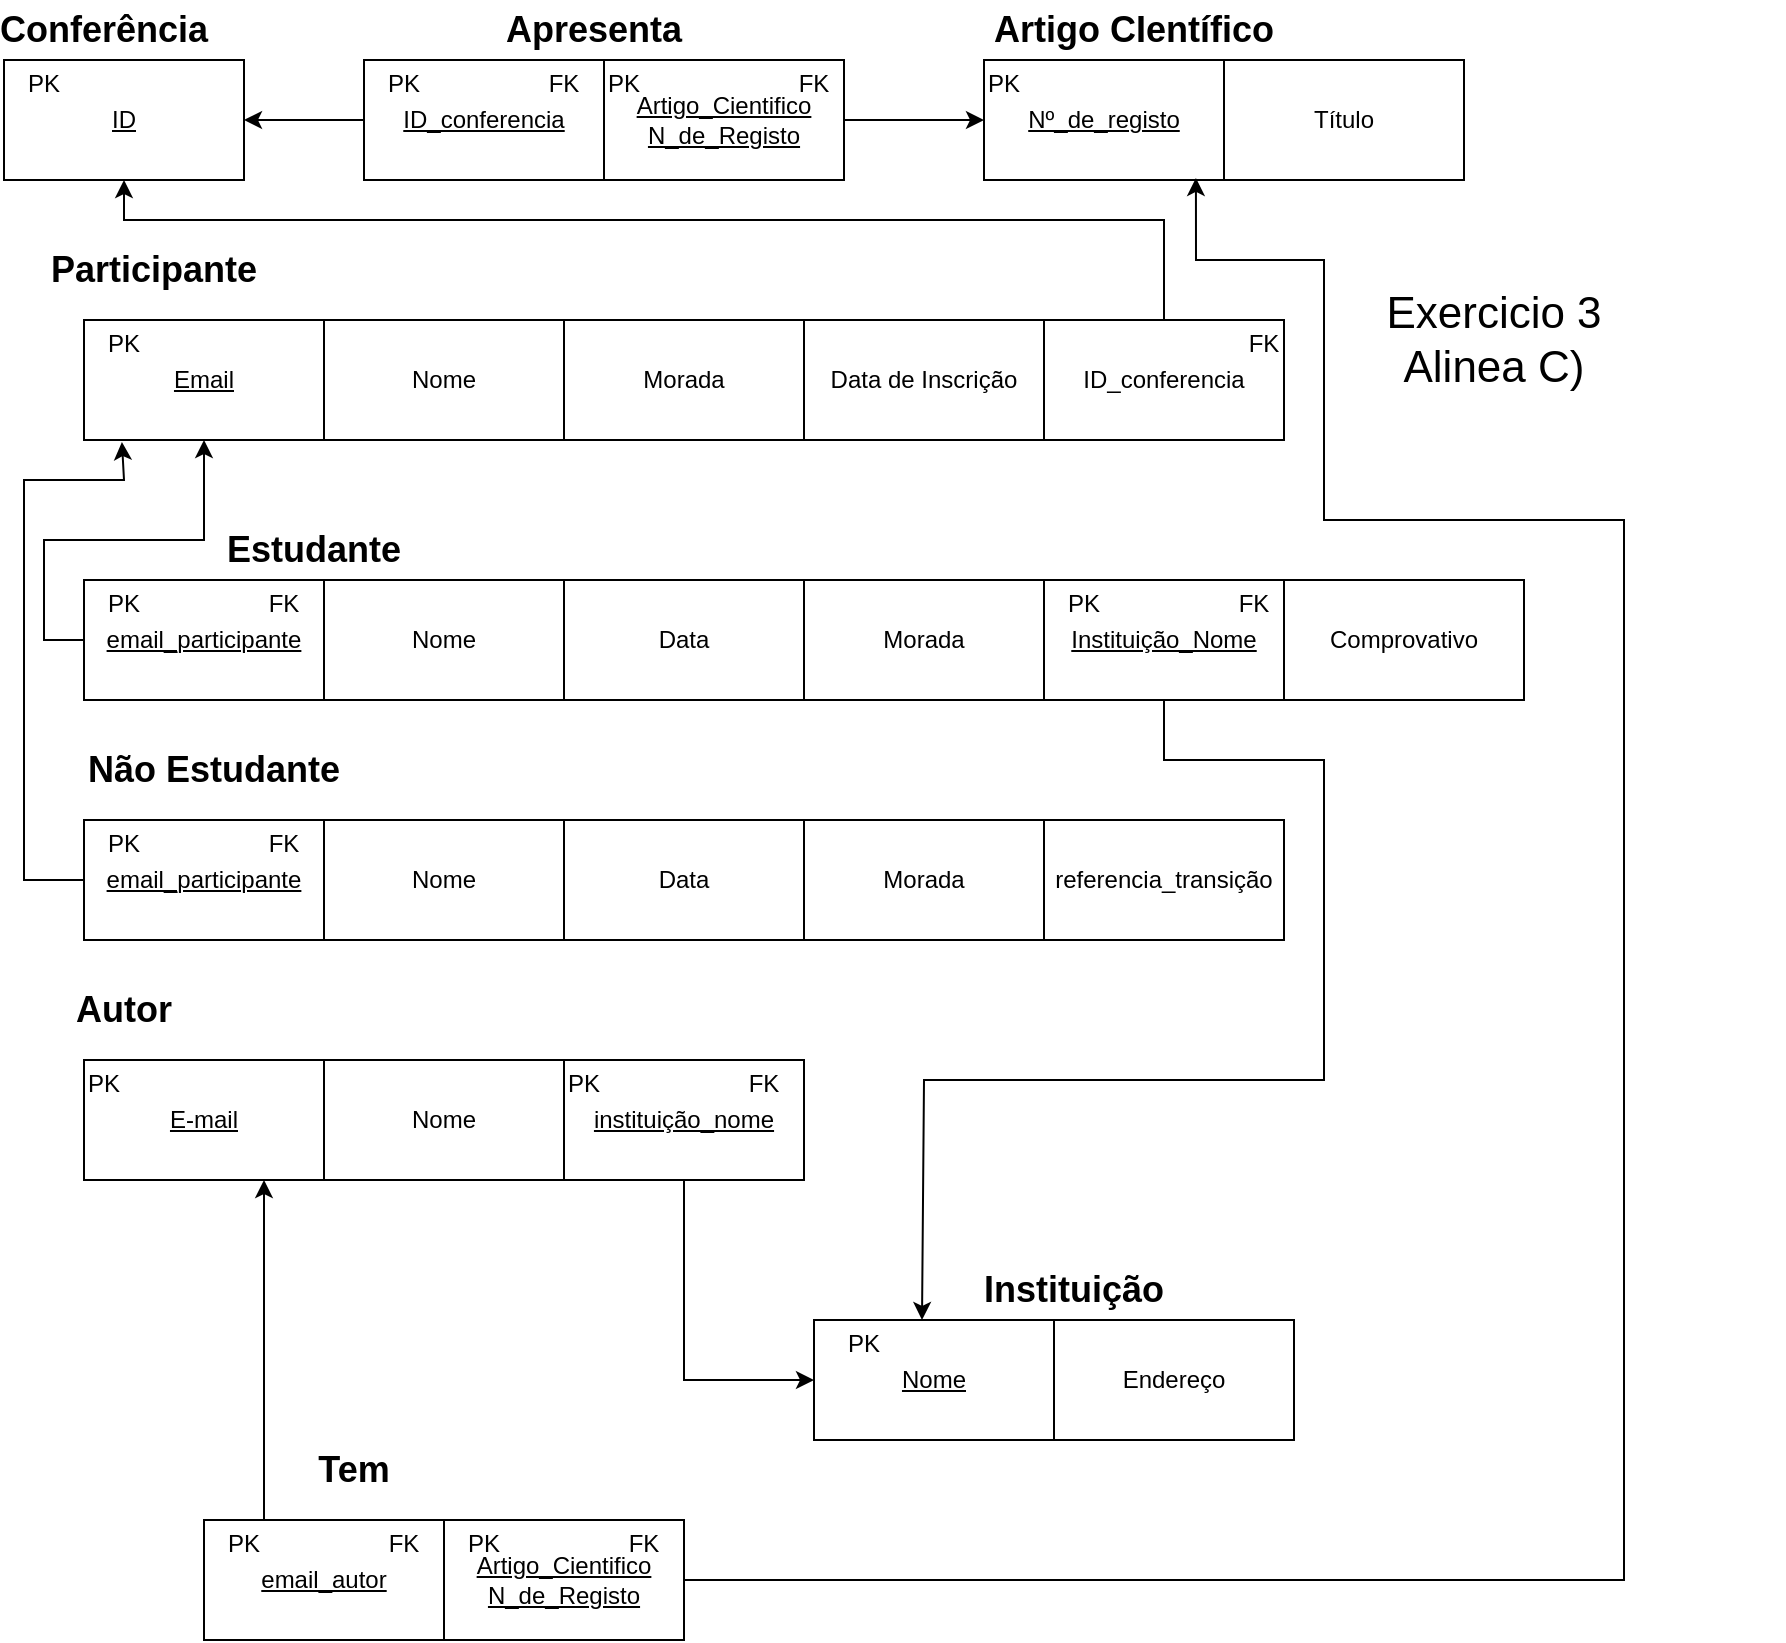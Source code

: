 <mxfile version="21.0.6" type="device"><diagram id="9Ki71bRwHJQ6pp1z6BWX" name="Page-1"><mxGraphModel dx="1674" dy="731" grid="1" gridSize="10" guides="1" tooltips="1" connect="1" arrows="1" fold="1" page="1" pageScale="1" pageWidth="850" pageHeight="1100" math="0" shadow="0"><root><mxCell id="0"/><mxCell id="1" parent="0"/><mxCell id="_zOWIIXNjPULaWmWZVk0-1" value="&lt;u&gt;Email&lt;/u&gt;" style="rounded=0;whiteSpace=wrap;html=1;" parent="1" vertex="1"><mxGeometry x="60" y="180" width="120" height="60" as="geometry"/></mxCell><mxCell id="_zOWIIXNjPULaWmWZVk0-2" value="Data de Inscrição" style="rounded=0;whiteSpace=wrap;html=1;" parent="1" vertex="1"><mxGeometry x="420" y="180" width="120" height="60" as="geometry"/></mxCell><mxCell id="_zOWIIXNjPULaWmWZVk0-3" value="Participante" style="text;html=1;strokeColor=none;fillColor=none;align=center;verticalAlign=middle;whiteSpace=wrap;rounded=0;fontSize=18;fontStyle=1" parent="1" vertex="1"><mxGeometry x="60" y="140" width="70" height="30" as="geometry"/></mxCell><mxCell id="_zOWIIXNjPULaWmWZVk0-4" value="Morada" style="rounded=0;whiteSpace=wrap;html=1;" parent="1" vertex="1"><mxGeometry x="300" y="180" width="120" height="60" as="geometry"/></mxCell><mxCell id="_zOWIIXNjPULaWmWZVk0-5" value="Nome" style="rounded=0;whiteSpace=wrap;html=1;" parent="1" vertex="1"><mxGeometry x="180" y="180" width="120" height="60" as="geometry"/></mxCell><mxCell id="_zOWIIXNjPULaWmWZVk0-7" value="&lt;u&gt;email_participante&lt;/u&gt;" style="rounded=0;whiteSpace=wrap;html=1;" parent="1" vertex="1"><mxGeometry x="60" y="430" width="120" height="60" as="geometry"/></mxCell><mxCell id="_zOWIIXNjPULaWmWZVk0-8" value="Data" style="rounded=0;whiteSpace=wrap;html=1;" parent="1" vertex="1"><mxGeometry x="300" y="430" width="120" height="60" as="geometry"/></mxCell><mxCell id="_zOWIIXNjPULaWmWZVk0-9" value="Estudante" style="text;html=1;strokeColor=none;fillColor=none;align=center;verticalAlign=middle;whiteSpace=wrap;rounded=0;fontSize=18;fontStyle=1" parent="1" vertex="1"><mxGeometry x="140" y="280" width="70" height="30" as="geometry"/></mxCell><mxCell id="_zOWIIXNjPULaWmWZVk0-10" value="Morada" style="rounded=0;whiteSpace=wrap;html=1;" parent="1" vertex="1"><mxGeometry x="420" y="430" width="120" height="60" as="geometry"/></mxCell><mxCell id="_zOWIIXNjPULaWmWZVk0-11" value="Nome" style="rounded=0;whiteSpace=wrap;html=1;" parent="1" vertex="1"><mxGeometry x="180" y="430" width="120" height="60" as="geometry"/></mxCell><mxCell id="_zOWIIXNjPULaWmWZVk0-12" value="&lt;u&gt;email_participante&lt;/u&gt;" style="rounded=0;whiteSpace=wrap;html=1;" parent="1" vertex="1"><mxGeometry x="60" y="310" width="120" height="60" as="geometry"/></mxCell><mxCell id="_zOWIIXNjPULaWmWZVk0-13" value="Data" style="rounded=0;whiteSpace=wrap;html=1;" parent="1" vertex="1"><mxGeometry x="300" y="310" width="120" height="60" as="geometry"/></mxCell><mxCell id="_zOWIIXNjPULaWmWZVk0-14" value="Não Estudante" style="text;html=1;strokeColor=none;fillColor=none;align=center;verticalAlign=middle;whiteSpace=wrap;rounded=0;fontSize=18;fontStyle=1" parent="1" vertex="1"><mxGeometry x="55" y="390" width="140" height="30" as="geometry"/></mxCell><mxCell id="_zOWIIXNjPULaWmWZVk0-15" value="Morada" style="rounded=0;whiteSpace=wrap;html=1;" parent="1" vertex="1"><mxGeometry x="420" y="310" width="120" height="60" as="geometry"/></mxCell><mxCell id="_zOWIIXNjPULaWmWZVk0-16" value="Nome" style="rounded=0;whiteSpace=wrap;html=1;" parent="1" vertex="1"><mxGeometry x="180" y="310" width="120" height="60" as="geometry"/></mxCell><mxCell id="_zOWIIXNjPULaWmWZVk0-17" value="referencia_transição" style="rounded=0;whiteSpace=wrap;html=1;" parent="1" vertex="1"><mxGeometry x="540" y="430" width="120" height="60" as="geometry"/></mxCell><mxCell id="_zOWIIXNjPULaWmWZVk0-25" value="&lt;u&gt;Nome&lt;/u&gt;" style="rounded=0;whiteSpace=wrap;html=1;" parent="1" vertex="1"><mxGeometry x="425" y="680" width="120" height="60" as="geometry"/></mxCell><mxCell id="_zOWIIXNjPULaWmWZVk0-26" value="Endereço" style="rounded=0;whiteSpace=wrap;html=1;" parent="1" vertex="1"><mxGeometry x="545" y="680" width="120" height="60" as="geometry"/></mxCell><mxCell id="_zOWIIXNjPULaWmWZVk0-27" value="Instituição" style="text;html=1;strokeColor=none;fillColor=none;align=center;verticalAlign=middle;whiteSpace=wrap;rounded=0;fontSize=18;fontStyle=1" parent="1" vertex="1"><mxGeometry x="520" y="650" width="70" height="30" as="geometry"/></mxCell><mxCell id="_zOWIIXNjPULaWmWZVk0-30" value="&lt;u&gt;E-mail&lt;/u&gt;" style="rounded=0;whiteSpace=wrap;html=1;" parent="1" vertex="1"><mxGeometry x="60" y="550" width="120" height="60" as="geometry"/></mxCell><mxCell id="_zOWIIXNjPULaWmWZVk0-31" value="Nome" style="rounded=0;whiteSpace=wrap;html=1;" parent="1" vertex="1"><mxGeometry x="180" y="550" width="120" height="60" as="geometry"/></mxCell><mxCell id="_zOWIIXNjPULaWmWZVk0-32" value="Autor" style="text;html=1;strokeColor=none;fillColor=none;align=center;verticalAlign=middle;whiteSpace=wrap;rounded=0;fontSize=18;fontStyle=1" parent="1" vertex="1"><mxGeometry x="55" y="510" width="50" height="30" as="geometry"/></mxCell><mxCell id="_zOWIIXNjPULaWmWZVk0-37" value="&lt;u&gt;Instituição_Nome&lt;/u&gt;" style="rounded=0;whiteSpace=wrap;html=1;" parent="1" vertex="1"><mxGeometry x="540" y="310" width="120" height="60" as="geometry"/></mxCell><mxCell id="_zOWIIXNjPULaWmWZVk0-43" value="&lt;u&gt;instituição_nome&lt;/u&gt;" style="rounded=0;whiteSpace=wrap;html=1;" parent="1" vertex="1"><mxGeometry x="300" y="550" width="120" height="60" as="geometry"/></mxCell><mxCell id="_zOWIIXNjPULaWmWZVk0-46" value="&lt;u&gt;email_autor&lt;/u&gt;" style="rounded=0;whiteSpace=wrap;html=1;" parent="1" vertex="1"><mxGeometry x="120" y="780" width="120" height="60" as="geometry"/></mxCell><mxCell id="_zOWIIXNjPULaWmWZVk0-47" value="&lt;u&gt;Artigo_Cientifico&lt;br&gt;N_de_Registo&lt;/u&gt;" style="rounded=0;whiteSpace=wrap;html=1;" parent="1" vertex="1"><mxGeometry x="240" y="780" width="120" height="60" as="geometry"/></mxCell><mxCell id="_zOWIIXNjPULaWmWZVk0-48" value="Tem" style="text;html=1;strokeColor=none;fillColor=none;align=center;verticalAlign=middle;whiteSpace=wrap;rounded=0;fontSize=18;fontStyle=1" parent="1" vertex="1"><mxGeometry x="170" y="740" width="50" height="30" as="geometry"/></mxCell><mxCell id="_zOWIIXNjPULaWmWZVk0-50" value="&lt;u&gt;Nº_de_registo&lt;/u&gt;" style="rounded=0;whiteSpace=wrap;html=1;" parent="1" vertex="1"><mxGeometry x="510" y="50" width="120" height="60" as="geometry"/></mxCell><mxCell id="_zOWIIXNjPULaWmWZVk0-51" value="Título" style="rounded=0;whiteSpace=wrap;html=1;" parent="1" vertex="1"><mxGeometry x="630" y="50" width="120" height="60" as="geometry"/></mxCell><mxCell id="_zOWIIXNjPULaWmWZVk0-52" value="Artigo CIentífico" style="text;html=1;strokeColor=none;fillColor=none;align=center;verticalAlign=middle;whiteSpace=wrap;rounded=0;fontSize=18;fontStyle=1" parent="1" vertex="1"><mxGeometry x="510" y="20" width="150" height="30" as="geometry"/></mxCell><mxCell id="4U42fmnDz2Z8lVxohT5o-3" value="Conferência" style="text;html=1;strokeColor=none;fillColor=none;align=center;verticalAlign=middle;whiteSpace=wrap;rounded=0;fontSize=18;fontStyle=1" parent="1" vertex="1"><mxGeometry x="35" y="20" width="70" height="30" as="geometry"/></mxCell><mxCell id="4U42fmnDz2Z8lVxohT5o-4" value="&lt;font style=&quot;font-size: 12px&quot;&gt;PK&lt;/font&gt;" style="text;html=1;strokeColor=none;fillColor=none;align=center;verticalAlign=middle;whiteSpace=wrap;rounded=0;fontSize=18;" parent="1" vertex="1"><mxGeometry x="60" y="180" width="40" height="20" as="geometry"/></mxCell><mxCell id="4U42fmnDz2Z8lVxohT5o-10" value="&lt;font style=&quot;font-size: 12px&quot;&gt;PK&lt;/font&gt;" style="text;html=1;strokeColor=none;fillColor=none;align=center;verticalAlign=middle;whiteSpace=wrap;rounded=0;fontSize=18;" parent="1" vertex="1"><mxGeometry x="60" y="310" width="40" height="20" as="geometry"/></mxCell><mxCell id="4U42fmnDz2Z8lVxohT5o-11" value="&lt;font style=&quot;font-size: 12px&quot;&gt;FK&lt;/font&gt;" style="text;html=1;strokeColor=none;fillColor=none;align=center;verticalAlign=middle;whiteSpace=wrap;rounded=0;fontSize=18;" parent="1" vertex="1"><mxGeometry x="140" y="310" width="40" height="20" as="geometry"/></mxCell><mxCell id="4U42fmnDz2Z8lVxohT5o-12" value="&lt;font style=&quot;font-size: 12px&quot;&gt;PK&lt;/font&gt;" style="text;html=1;strokeColor=none;fillColor=none;align=center;verticalAlign=middle;whiteSpace=wrap;rounded=0;fontSize=18;" parent="1" vertex="1"><mxGeometry x="60" y="430" width="40" height="20" as="geometry"/></mxCell><mxCell id="4U42fmnDz2Z8lVxohT5o-13" value="&lt;font style=&quot;font-size: 12px&quot;&gt;FK&lt;/font&gt;" style="text;html=1;strokeColor=none;fillColor=none;align=center;verticalAlign=middle;whiteSpace=wrap;rounded=0;fontSize=18;" parent="1" vertex="1"><mxGeometry x="140" y="430" width="40" height="20" as="geometry"/></mxCell><mxCell id="4U42fmnDz2Z8lVxohT5o-15" value="&lt;font style=&quot;font-size: 12px&quot;&gt;PK&lt;/font&gt;" style="text;html=1;strokeColor=none;fillColor=none;align=center;verticalAlign=middle;whiteSpace=wrap;rounded=0;fontSize=18;" parent="1" vertex="1"><mxGeometry x="50" y="550" width="40" height="20" as="geometry"/></mxCell><mxCell id="4U42fmnDz2Z8lVxohT5o-17" value="&lt;font style=&quot;font-size: 12px&quot;&gt;PK&lt;/font&gt;" style="text;html=1;strokeColor=none;fillColor=none;align=center;verticalAlign=middle;whiteSpace=wrap;rounded=0;fontSize=18;" parent="1" vertex="1"><mxGeometry x="430" y="680" width="40" height="20" as="geometry"/></mxCell><mxCell id="4U42fmnDz2Z8lVxohT5o-19" value="&lt;font style=&quot;font-size: 12px&quot;&gt;PK&lt;/font&gt;" style="text;html=1;strokeColor=none;fillColor=none;align=center;verticalAlign=middle;whiteSpace=wrap;rounded=0;fontSize=18;" parent="1" vertex="1"><mxGeometry x="290" y="550" width="40" height="20" as="geometry"/></mxCell><mxCell id="4U42fmnDz2Z8lVxohT5o-20" value="&lt;font style=&quot;font-size: 12px&quot;&gt;FK&lt;/font&gt;" style="text;html=1;strokeColor=none;fillColor=none;align=center;verticalAlign=middle;whiteSpace=wrap;rounded=0;fontSize=18;" parent="1" vertex="1"><mxGeometry x="380" y="550" width="40" height="20" as="geometry"/></mxCell><mxCell id="4U42fmnDz2Z8lVxohT5o-21" value="&lt;u&gt;ID&lt;/u&gt;" style="rounded=0;whiteSpace=wrap;html=1;" parent="1" vertex="1"><mxGeometry x="20" y="50" width="120" height="60" as="geometry"/></mxCell><mxCell id="4U42fmnDz2Z8lVxohT5o-22" value="&lt;font style=&quot;font-size: 12px&quot;&gt;PK&lt;/font&gt;" style="text;html=1;strokeColor=none;fillColor=none;align=center;verticalAlign=middle;whiteSpace=wrap;rounded=0;fontSize=18;" parent="1" vertex="1"><mxGeometry x="20" y="50" width="40" height="20" as="geometry"/></mxCell><mxCell id="4U42fmnDz2Z8lVxohT5o-25" value="&lt;u&gt;ID_conferencia&lt;/u&gt;" style="rounded=0;whiteSpace=wrap;html=1;" parent="1" vertex="1"><mxGeometry x="200" y="50" width="120" height="60" as="geometry"/></mxCell><mxCell id="4U42fmnDz2Z8lVxohT5o-26" value="&lt;u&gt;Artigo_Cientifico&lt;br&gt;N_de_Registo&lt;/u&gt;" style="rounded=0;whiteSpace=wrap;html=1;" parent="1" vertex="1"><mxGeometry x="320" y="50" width="120" height="60" as="geometry"/></mxCell><mxCell id="4U42fmnDz2Z8lVxohT5o-27" value="Apresenta" style="text;html=1;strokeColor=none;fillColor=none;align=center;verticalAlign=middle;whiteSpace=wrap;rounded=0;fontSize=18;fontStyle=1" parent="1" vertex="1"><mxGeometry x="290" y="20" width="50" height="30" as="geometry"/></mxCell><mxCell id="4U42fmnDz2Z8lVxohT5o-28" value="&lt;font style=&quot;font-size: 12px&quot;&gt;PK&lt;/font&gt;" style="text;html=1;strokeColor=none;fillColor=none;align=center;verticalAlign=middle;whiteSpace=wrap;rounded=0;fontSize=18;" parent="1" vertex="1"><mxGeometry x="200" y="50" width="40" height="20" as="geometry"/></mxCell><mxCell id="4U42fmnDz2Z8lVxohT5o-29" value="&lt;font style=&quot;font-size: 12px&quot;&gt;FK&lt;/font&gt;" style="text;html=1;strokeColor=none;fillColor=none;align=center;verticalAlign=middle;whiteSpace=wrap;rounded=0;fontSize=18;" parent="1" vertex="1"><mxGeometry x="280" y="50" width="40" height="20" as="geometry"/></mxCell><mxCell id="4U42fmnDz2Z8lVxohT5o-30" value="&lt;font style=&quot;font-size: 12px&quot;&gt;PK&lt;/font&gt;" style="text;html=1;strokeColor=none;fillColor=none;align=center;verticalAlign=middle;whiteSpace=wrap;rounded=0;fontSize=18;" parent="1" vertex="1"><mxGeometry x="310" y="50" width="40" height="20" as="geometry"/></mxCell><mxCell id="4U42fmnDz2Z8lVxohT5o-31" value="&lt;font style=&quot;font-size: 12px&quot;&gt;FK&lt;/font&gt;" style="text;html=1;strokeColor=none;fillColor=none;align=center;verticalAlign=middle;whiteSpace=wrap;rounded=0;fontSize=18;" parent="1" vertex="1"><mxGeometry x="405" y="50" width="40" height="20" as="geometry"/></mxCell><mxCell id="4U42fmnDz2Z8lVxohT5o-32" value="&lt;font style=&quot;font-size: 12px&quot;&gt;PK&lt;/font&gt;" style="text;html=1;strokeColor=none;fillColor=none;align=center;verticalAlign=middle;whiteSpace=wrap;rounded=0;fontSize=18;" parent="1" vertex="1"><mxGeometry x="500" y="50" width="40" height="20" as="geometry"/></mxCell><mxCell id="4U42fmnDz2Z8lVxohT5o-34" value="&lt;font style=&quot;font-size: 12px&quot;&gt;PK&lt;/font&gt;" style="text;html=1;strokeColor=none;fillColor=none;align=center;verticalAlign=middle;whiteSpace=wrap;rounded=0;fontSize=18;" parent="1" vertex="1"><mxGeometry x="240" y="780" width="40" height="20" as="geometry"/></mxCell><mxCell id="4U42fmnDz2Z8lVxohT5o-35" value="&lt;font style=&quot;font-size: 12px&quot;&gt;FK&lt;/font&gt;" style="text;html=1;strokeColor=none;fillColor=none;align=center;verticalAlign=middle;whiteSpace=wrap;rounded=0;fontSize=18;" parent="1" vertex="1"><mxGeometry x="320" y="780" width="40" height="20" as="geometry"/></mxCell><mxCell id="4U42fmnDz2Z8lVxohT5o-36" value="&lt;font style=&quot;font-size: 12px&quot;&gt;PK&lt;/font&gt;" style="text;html=1;strokeColor=none;fillColor=none;align=center;verticalAlign=middle;whiteSpace=wrap;rounded=0;fontSize=18;" parent="1" vertex="1"><mxGeometry x="120" y="780" width="40" height="20" as="geometry"/></mxCell><mxCell id="4U42fmnDz2Z8lVxohT5o-37" value="&lt;font style=&quot;font-size: 12px&quot;&gt;FK&lt;/font&gt;" style="text;html=1;strokeColor=none;fillColor=none;align=center;verticalAlign=middle;whiteSpace=wrap;rounded=0;fontSize=18;" parent="1" vertex="1"><mxGeometry x="200" y="780" width="40" height="20" as="geometry"/></mxCell><mxCell id="4U42fmnDz2Z8lVxohT5o-38" value="&lt;font style=&quot;font-size: 12px&quot;&gt;PK&lt;/font&gt;" style="text;html=1;strokeColor=none;fillColor=none;align=center;verticalAlign=middle;whiteSpace=wrap;rounded=0;fontSize=18;" parent="1" vertex="1"><mxGeometry x="540" y="310" width="40" height="20" as="geometry"/></mxCell><mxCell id="4U42fmnDz2Z8lVxohT5o-39" value="&lt;font style=&quot;font-size: 12px&quot;&gt;FK&lt;/font&gt;" style="text;html=1;strokeColor=none;fillColor=none;align=center;verticalAlign=middle;whiteSpace=wrap;rounded=0;fontSize=18;" parent="1" vertex="1"><mxGeometry x="625" y="310" width="40" height="20" as="geometry"/></mxCell><mxCell id="4U42fmnDz2Z8lVxohT5o-41" value="" style="endArrow=classic;html=1;rounded=0;fontSize=12;exitX=0;exitY=0.5;exitDx=0;exitDy=0;entryX=1;entryY=0.5;entryDx=0;entryDy=0;" parent="1" source="4U42fmnDz2Z8lVxohT5o-25" target="4U42fmnDz2Z8lVxohT5o-21" edge="1"><mxGeometry width="50" height="50" relative="1" as="geometry"><mxPoint x="290" y="310" as="sourcePoint"/><mxPoint x="340" y="260" as="targetPoint"/></mxGeometry></mxCell><mxCell id="4U42fmnDz2Z8lVxohT5o-42" value="" style="endArrow=classic;html=1;rounded=0;fontSize=12;exitX=1;exitY=0.5;exitDx=0;exitDy=0;entryX=0;entryY=0.5;entryDx=0;entryDy=0;" parent="1" source="4U42fmnDz2Z8lVxohT5o-26" target="_zOWIIXNjPULaWmWZVk0-50" edge="1"><mxGeometry width="50" height="50" relative="1" as="geometry"><mxPoint x="380" y="310" as="sourcePoint"/><mxPoint x="430" y="260" as="targetPoint"/></mxGeometry></mxCell><mxCell id="4U42fmnDz2Z8lVxohT5o-43" value="ID_conferencia" style="rounded=0;whiteSpace=wrap;html=1;" parent="1" vertex="1"><mxGeometry x="540" y="180" width="120" height="60" as="geometry"/></mxCell><mxCell id="4U42fmnDz2Z8lVxohT5o-44" value="&lt;font style=&quot;font-size: 12px&quot;&gt;FK&lt;/font&gt;" style="text;html=1;strokeColor=none;fillColor=none;align=center;verticalAlign=middle;whiteSpace=wrap;rounded=0;fontSize=18;" parent="1" vertex="1"><mxGeometry x="630" y="180" width="40" height="20" as="geometry"/></mxCell><mxCell id="4U42fmnDz2Z8lVxohT5o-45" value="" style="endArrow=classic;html=1;rounded=0;fontSize=12;exitX=0.5;exitY=0;exitDx=0;exitDy=0;entryX=0.5;entryY=1;entryDx=0;entryDy=0;" parent="1" source="4U42fmnDz2Z8lVxohT5o-43" target="4U42fmnDz2Z8lVxohT5o-21" edge="1"><mxGeometry width="50" height="50" relative="1" as="geometry"><mxPoint x="310" y="310" as="sourcePoint"/><mxPoint x="360" y="260" as="targetPoint"/><Array as="points"><mxPoint x="600" y="130"/><mxPoint x="80" y="130"/></Array></mxGeometry></mxCell><mxCell id="4U42fmnDz2Z8lVxohT5o-46" value="" style="endArrow=classic;html=1;rounded=0;fontSize=12;exitX=0;exitY=0.5;exitDx=0;exitDy=0;entryX=0.5;entryY=1;entryDx=0;entryDy=0;" parent="1" source="_zOWIIXNjPULaWmWZVk0-12" target="_zOWIIXNjPULaWmWZVk0-1" edge="1"><mxGeometry width="50" height="50" relative="1" as="geometry"><mxPoint x="310" y="310" as="sourcePoint"/><mxPoint x="360" y="260" as="targetPoint"/><Array as="points"><mxPoint x="40" y="340"/><mxPoint x="40" y="290"/><mxPoint x="120" y="290"/></Array></mxGeometry></mxCell><mxCell id="4U42fmnDz2Z8lVxohT5o-47" value="" style="endArrow=classic;html=1;rounded=0;fontSize=12;exitX=0;exitY=0.5;exitDx=0;exitDy=0;entryX=0.158;entryY=1.017;entryDx=0;entryDy=0;entryPerimeter=0;" parent="1" source="_zOWIIXNjPULaWmWZVk0-7" target="_zOWIIXNjPULaWmWZVk0-1" edge="1"><mxGeometry width="50" height="50" relative="1" as="geometry"><mxPoint x="310" y="310" as="sourcePoint"/><mxPoint x="360" y="260" as="targetPoint"/><Array as="points"><mxPoint x="30" y="460"/><mxPoint x="30" y="260"/><mxPoint x="80" y="260"/></Array></mxGeometry></mxCell><mxCell id="4U42fmnDz2Z8lVxohT5o-48" value="" style="endArrow=classic;html=1;rounded=0;fontSize=12;exitX=0.5;exitY=1;exitDx=0;exitDy=0;entryX=0;entryY=0.5;entryDx=0;entryDy=0;" parent="1" source="_zOWIIXNjPULaWmWZVk0-43" target="_zOWIIXNjPULaWmWZVk0-25" edge="1"><mxGeometry width="50" height="50" relative="1" as="geometry"><mxPoint x="450" y="510" as="sourcePoint"/><mxPoint x="500" y="460" as="targetPoint"/><Array as="points"><mxPoint x="360" y="710"/></Array></mxGeometry></mxCell><mxCell id="4U42fmnDz2Z8lVxohT5o-49" value="" style="endArrow=classic;html=1;rounded=0;fontSize=12;entryX=0.45;entryY=0;entryDx=0;entryDy=0;entryPerimeter=0;exitX=0.5;exitY=1;exitDx=0;exitDy=0;" parent="1" source="_zOWIIXNjPULaWmWZVk0-37" target="_zOWIIXNjPULaWmWZVk0-25" edge="1"><mxGeometry width="50" height="50" relative="1" as="geometry"><mxPoint x="620" y="560" as="sourcePoint"/><mxPoint x="500" y="460" as="targetPoint"/><Array as="points"><mxPoint x="600" y="400"/><mxPoint x="680" y="400"/><mxPoint x="680" y="560"/><mxPoint x="480" y="560"/></Array></mxGeometry></mxCell><mxCell id="4U42fmnDz2Z8lVxohT5o-50" value="" style="endArrow=classic;html=1;rounded=0;fontSize=12;exitX=0.75;exitY=0;exitDx=0;exitDy=0;entryX=0.75;entryY=1;entryDx=0;entryDy=0;" parent="1" source="4U42fmnDz2Z8lVxohT5o-36" target="_zOWIIXNjPULaWmWZVk0-30" edge="1"><mxGeometry width="50" height="50" relative="1" as="geometry"><mxPoint x="370" y="510" as="sourcePoint"/><mxPoint x="420" y="460" as="targetPoint"/><Array as="points"><mxPoint x="150" y="720"/></Array></mxGeometry></mxCell><mxCell id="4U42fmnDz2Z8lVxohT5o-51" value="" style="endArrow=classic;html=1;rounded=0;fontSize=12;exitX=1;exitY=0.5;exitDx=0;exitDy=0;entryX=0.883;entryY=0.983;entryDx=0;entryDy=0;entryPerimeter=0;" parent="1" source="_zOWIIXNjPULaWmWZVk0-47" target="_zOWIIXNjPULaWmWZVk0-50" edge="1"><mxGeometry width="50" height="50" relative="1" as="geometry"><mxPoint x="600" y="410" as="sourcePoint"/><mxPoint x="650" y="360" as="targetPoint"/><Array as="points"><mxPoint x="830" y="810"/><mxPoint x="830" y="350"/><mxPoint x="830" y="280"/><mxPoint x="680" y="280"/><mxPoint x="680" y="150"/><mxPoint x="616" y="150"/></Array></mxGeometry></mxCell><mxCell id="LiNUtmRAii_4reFEusEO-4" value="Comprovativo" style="whiteSpace=wrap;html=1;" vertex="1" parent="1"><mxGeometry x="660" y="310" width="120" height="60" as="geometry"/></mxCell><mxCell id="LiNUtmRAii_4reFEusEO-6" value="&lt;font style=&quot;font-size: 22px;&quot;&gt;Exercicio 3&lt;br&gt;Alinea C)&lt;/font&gt;" style="text;html=1;strokeColor=none;fillColor=none;align=center;verticalAlign=middle;whiteSpace=wrap;rounded=0;" vertex="1" parent="1"><mxGeometry x="620" y="100" width="290" height="180" as="geometry"/></mxCell></root></mxGraphModel></diagram></mxfile>